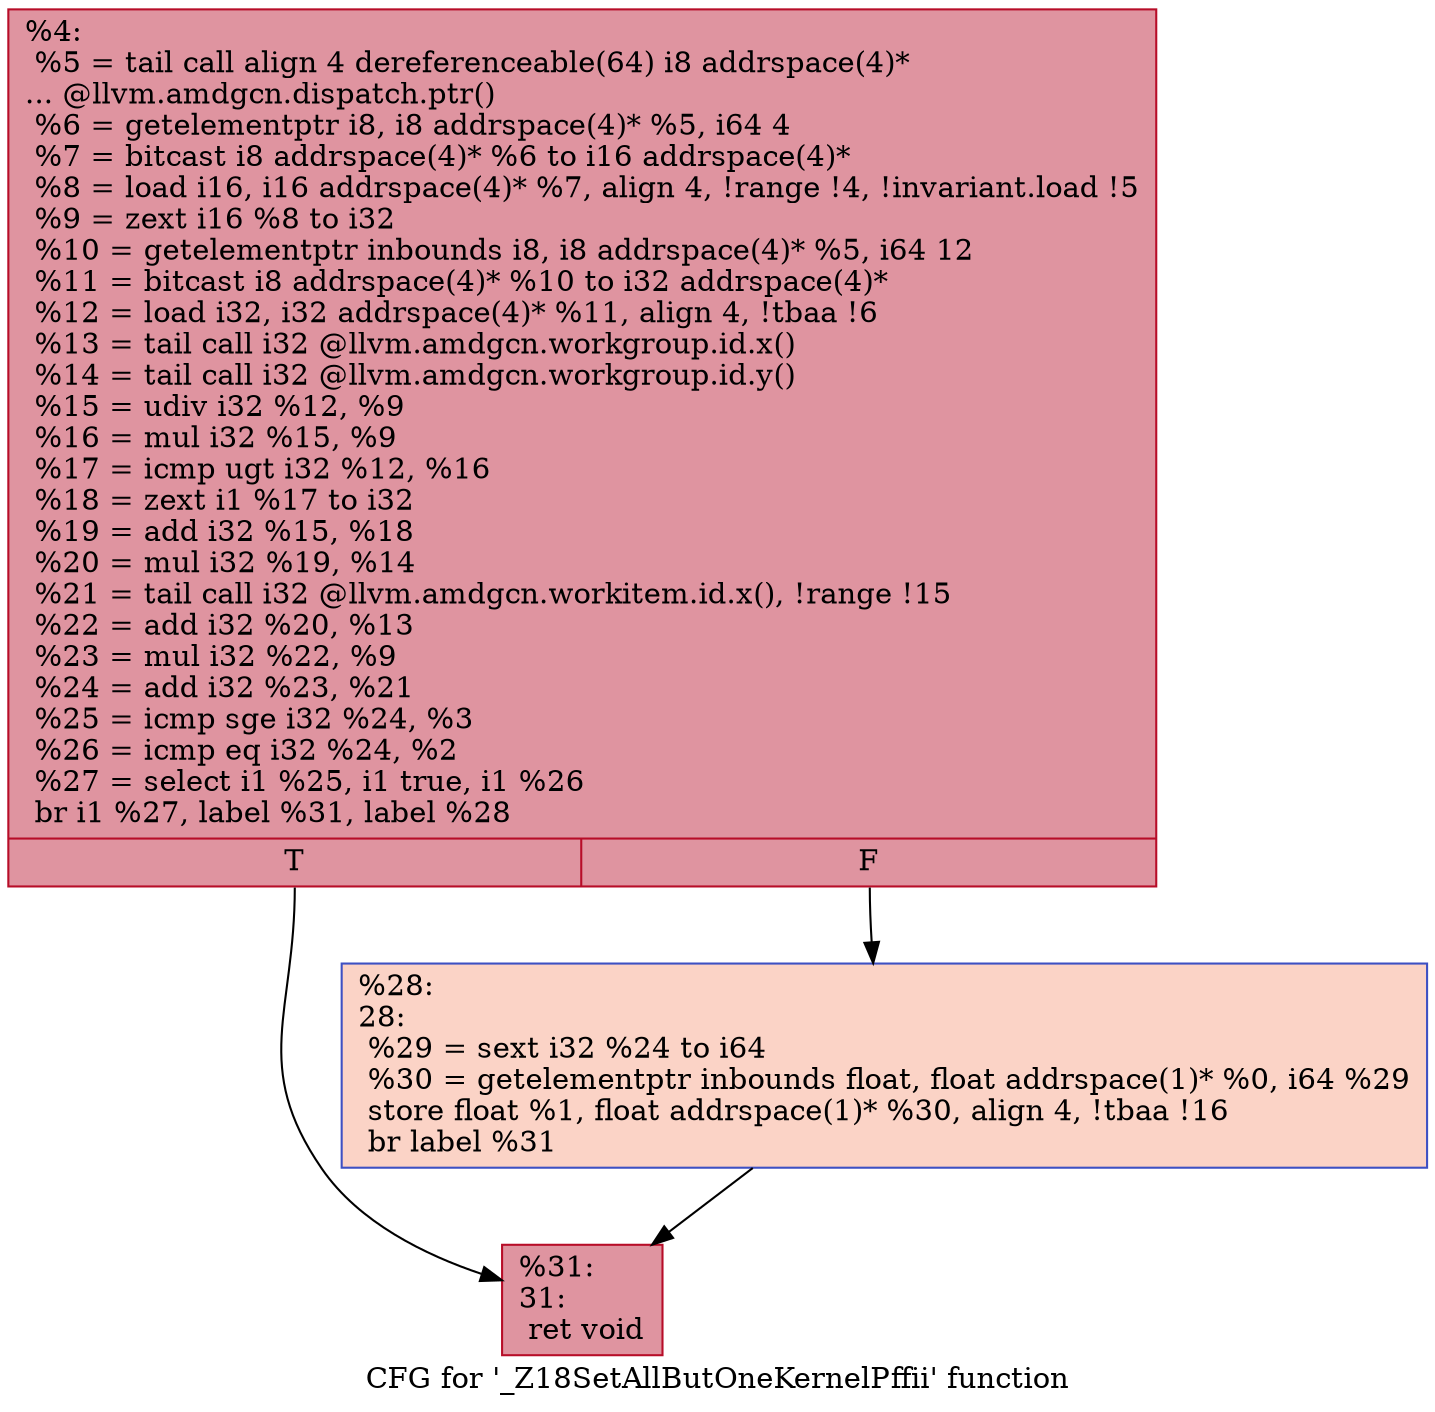 digraph "CFG for '_Z18SetAllButOneKernelPffii' function" {
	label="CFG for '_Z18SetAllButOneKernelPffii' function";

	Node0x5f1f3c0 [shape=record,color="#b70d28ff", style=filled, fillcolor="#b70d2870",label="{%4:\l  %5 = tail call align 4 dereferenceable(64) i8 addrspace(4)*\l... @llvm.amdgcn.dispatch.ptr()\l  %6 = getelementptr i8, i8 addrspace(4)* %5, i64 4\l  %7 = bitcast i8 addrspace(4)* %6 to i16 addrspace(4)*\l  %8 = load i16, i16 addrspace(4)* %7, align 4, !range !4, !invariant.load !5\l  %9 = zext i16 %8 to i32\l  %10 = getelementptr inbounds i8, i8 addrspace(4)* %5, i64 12\l  %11 = bitcast i8 addrspace(4)* %10 to i32 addrspace(4)*\l  %12 = load i32, i32 addrspace(4)* %11, align 4, !tbaa !6\l  %13 = tail call i32 @llvm.amdgcn.workgroup.id.x()\l  %14 = tail call i32 @llvm.amdgcn.workgroup.id.y()\l  %15 = udiv i32 %12, %9\l  %16 = mul i32 %15, %9\l  %17 = icmp ugt i32 %12, %16\l  %18 = zext i1 %17 to i32\l  %19 = add i32 %15, %18\l  %20 = mul i32 %19, %14\l  %21 = tail call i32 @llvm.amdgcn.workitem.id.x(), !range !15\l  %22 = add i32 %20, %13\l  %23 = mul i32 %22, %9\l  %24 = add i32 %23, %21\l  %25 = icmp sge i32 %24, %3\l  %26 = icmp eq i32 %24, %2\l  %27 = select i1 %25, i1 true, i1 %26\l  br i1 %27, label %31, label %28\l|{<s0>T|<s1>F}}"];
	Node0x5f1f3c0:s0 -> Node0x5f21d20;
	Node0x5f1f3c0:s1 -> Node0x5f21db0;
	Node0x5f21db0 [shape=record,color="#3d50c3ff", style=filled, fillcolor="#f59c7d70",label="{%28:\l28:                                               \l  %29 = sext i32 %24 to i64\l  %30 = getelementptr inbounds float, float addrspace(1)* %0, i64 %29\l  store float %1, float addrspace(1)* %30, align 4, !tbaa !16\l  br label %31\l}"];
	Node0x5f21db0 -> Node0x5f21d20;
	Node0x5f21d20 [shape=record,color="#b70d28ff", style=filled, fillcolor="#b70d2870",label="{%31:\l31:                                               \l  ret void\l}"];
}
